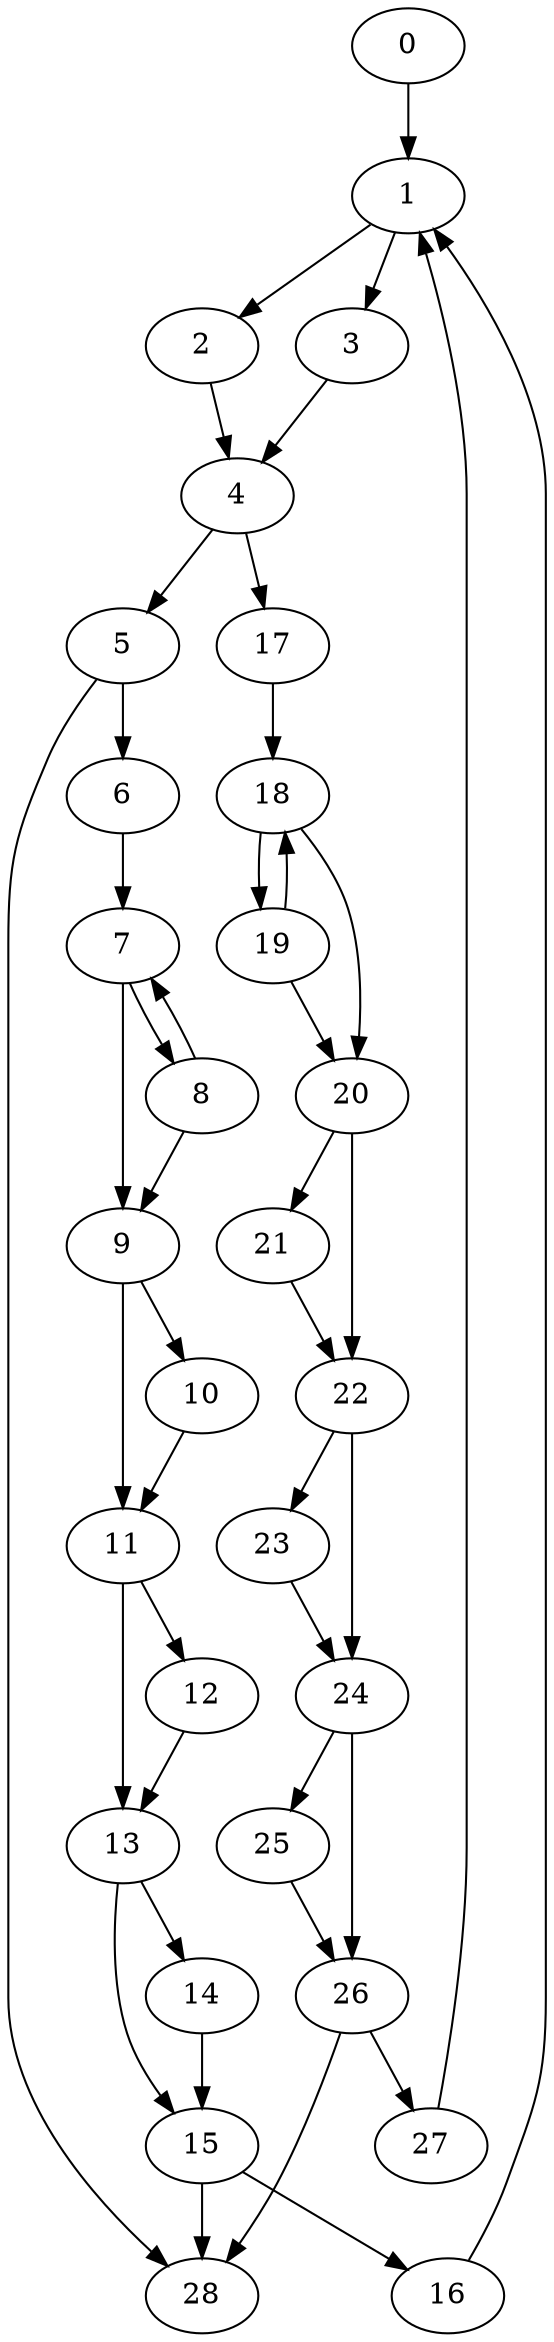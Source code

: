 digraph {
	0
	1
	2
	3
	4
	5
	6
	7
	8
	9
	10
	11
	12
	13
	14
	15
	16
	17
	18
	19
	20
	21
	22
	23
	24
	25
	26
	27
	28
	7 -> 9
	8 -> 9
	20 -> 21
	20 -> 22
	21 -> 22
	4 -> 17
	1 -> 2
	9 -> 10
	11 -> 13
	12 -> 13
	15 -> 16
	22 -> 24
	23 -> 24
	3 -> 4
	2 -> 4
	6 -> 7
	8 -> 7
	11 -> 12
	26 -> 28
	5 -> 28
	15 -> 28
	9 -> 11
	10 -> 11
	24 -> 25
	24 -> 26
	25 -> 26
	5 -> 6
	18 -> 19
	1 -> 3
	13 -> 15
	14 -> 15
	17 -> 18
	19 -> 18
	13 -> 14
	18 -> 20
	19 -> 20
	22 -> 23
	0 -> 1
	16 -> 1
	27 -> 1
	4 -> 5
	7 -> 8
	26 -> 27
}
